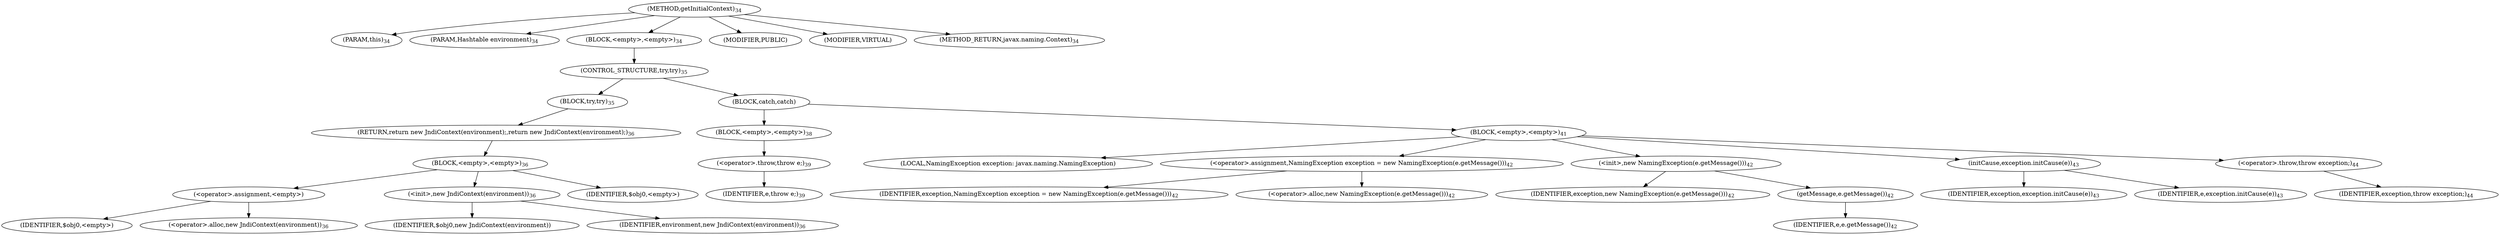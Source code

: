 digraph "getInitialContext" {  
"21" [label = <(METHOD,getInitialContext)<SUB>34</SUB>> ]
"22" [label = <(PARAM,this)<SUB>34</SUB>> ]
"23" [label = <(PARAM,Hashtable environment)<SUB>34</SUB>> ]
"24" [label = <(BLOCK,&lt;empty&gt;,&lt;empty&gt;)<SUB>34</SUB>> ]
"25" [label = <(CONTROL_STRUCTURE,try,try)<SUB>35</SUB>> ]
"26" [label = <(BLOCK,try,try)<SUB>35</SUB>> ]
"27" [label = <(RETURN,return new JndiContext(environment);,return new JndiContext(environment);)<SUB>36</SUB>> ]
"28" [label = <(BLOCK,&lt;empty&gt;,&lt;empty&gt;)<SUB>36</SUB>> ]
"29" [label = <(&lt;operator&gt;.assignment,&lt;empty&gt;)> ]
"30" [label = <(IDENTIFIER,$obj0,&lt;empty&gt;)> ]
"31" [label = <(&lt;operator&gt;.alloc,new JndiContext(environment))<SUB>36</SUB>> ]
"32" [label = <(&lt;init&gt;,new JndiContext(environment))<SUB>36</SUB>> ]
"33" [label = <(IDENTIFIER,$obj0,new JndiContext(environment))> ]
"34" [label = <(IDENTIFIER,environment,new JndiContext(environment))<SUB>36</SUB>> ]
"35" [label = <(IDENTIFIER,$obj0,&lt;empty&gt;)> ]
"36" [label = <(BLOCK,catch,catch)> ]
"37" [label = <(BLOCK,&lt;empty&gt;,&lt;empty&gt;)<SUB>38</SUB>> ]
"38" [label = <(&lt;operator&gt;.throw,throw e;)<SUB>39</SUB>> ]
"39" [label = <(IDENTIFIER,e,throw e;)<SUB>39</SUB>> ]
"40" [label = <(BLOCK,&lt;empty&gt;,&lt;empty&gt;)<SUB>41</SUB>> ]
"4" [label = <(LOCAL,NamingException exception: javax.naming.NamingException)> ]
"41" [label = <(&lt;operator&gt;.assignment,NamingException exception = new NamingException(e.getMessage()))<SUB>42</SUB>> ]
"42" [label = <(IDENTIFIER,exception,NamingException exception = new NamingException(e.getMessage()))<SUB>42</SUB>> ]
"43" [label = <(&lt;operator&gt;.alloc,new NamingException(e.getMessage()))<SUB>42</SUB>> ]
"44" [label = <(&lt;init&gt;,new NamingException(e.getMessage()))<SUB>42</SUB>> ]
"3" [label = <(IDENTIFIER,exception,new NamingException(e.getMessage()))<SUB>42</SUB>> ]
"45" [label = <(getMessage,e.getMessage())<SUB>42</SUB>> ]
"46" [label = <(IDENTIFIER,e,e.getMessage())<SUB>42</SUB>> ]
"47" [label = <(initCause,exception.initCause(e))<SUB>43</SUB>> ]
"48" [label = <(IDENTIFIER,exception,exception.initCause(e))<SUB>43</SUB>> ]
"49" [label = <(IDENTIFIER,e,exception.initCause(e))<SUB>43</SUB>> ]
"50" [label = <(&lt;operator&gt;.throw,throw exception;)<SUB>44</SUB>> ]
"51" [label = <(IDENTIFIER,exception,throw exception;)<SUB>44</SUB>> ]
"52" [label = <(MODIFIER,PUBLIC)> ]
"53" [label = <(MODIFIER,VIRTUAL)> ]
"54" [label = <(METHOD_RETURN,javax.naming.Context)<SUB>34</SUB>> ]
  "21" -> "22" 
  "21" -> "23" 
  "21" -> "24" 
  "21" -> "52" 
  "21" -> "53" 
  "21" -> "54" 
  "24" -> "25" 
  "25" -> "26" 
  "25" -> "36" 
  "26" -> "27" 
  "27" -> "28" 
  "28" -> "29" 
  "28" -> "32" 
  "28" -> "35" 
  "29" -> "30" 
  "29" -> "31" 
  "32" -> "33" 
  "32" -> "34" 
  "36" -> "37" 
  "36" -> "40" 
  "37" -> "38" 
  "38" -> "39" 
  "40" -> "4" 
  "40" -> "41" 
  "40" -> "44" 
  "40" -> "47" 
  "40" -> "50" 
  "41" -> "42" 
  "41" -> "43" 
  "44" -> "3" 
  "44" -> "45" 
  "45" -> "46" 
  "47" -> "48" 
  "47" -> "49" 
  "50" -> "51" 
}
